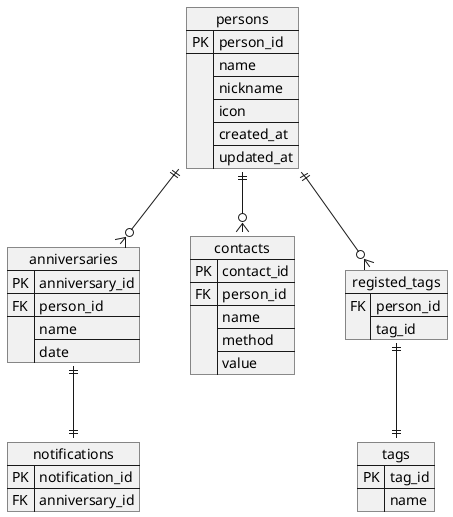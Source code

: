 @startuml
hide circle

json anniversaries {
    "PK": "anniversary_id",
    "FK": "person_id",
    "": ["name", "date"]
}
json contacts {
    "PK": "contact_id",
    "FK": "person_id",
    "": ["name", "method", "value"]
}
json notifications {
    "PK": "notification_id",
    "FK": "anniversary_id"
}
json tags {
    "PK": "tag_id",
    "": "name"
}
json persons {
    "PK": "person_id",
    "": ["name", "nickname", "icon", "created_at", "updated_at"]
}
json registed_tags {
    "FK": ["person_id", "tag_id"]
}

anniversaries ||--|| notifications
persons ||--o{ anniversaries
persons ||--o{ contacts
persons ||--o{ registed_tags
registed_tags ||--|| tags

@enduml